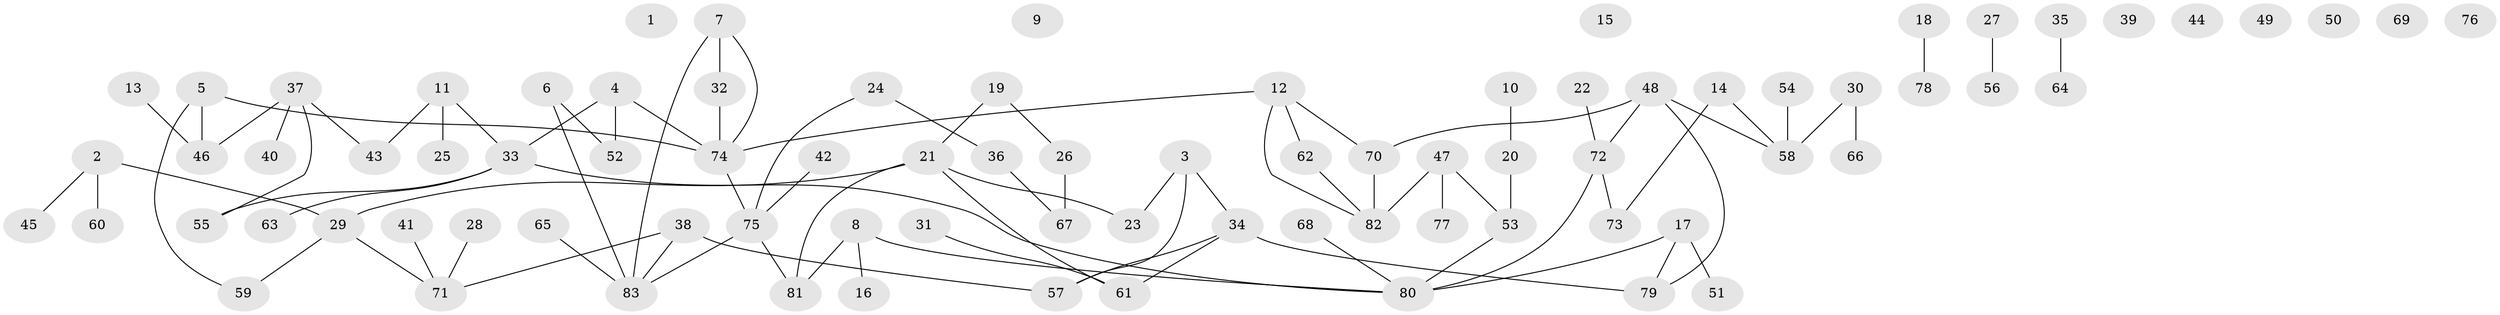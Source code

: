 // Generated by graph-tools (version 1.1) at 2025/33/03/09/25 02:33:43]
// undirected, 83 vertices, 89 edges
graph export_dot {
graph [start="1"]
  node [color=gray90,style=filled];
  1;
  2;
  3;
  4;
  5;
  6;
  7;
  8;
  9;
  10;
  11;
  12;
  13;
  14;
  15;
  16;
  17;
  18;
  19;
  20;
  21;
  22;
  23;
  24;
  25;
  26;
  27;
  28;
  29;
  30;
  31;
  32;
  33;
  34;
  35;
  36;
  37;
  38;
  39;
  40;
  41;
  42;
  43;
  44;
  45;
  46;
  47;
  48;
  49;
  50;
  51;
  52;
  53;
  54;
  55;
  56;
  57;
  58;
  59;
  60;
  61;
  62;
  63;
  64;
  65;
  66;
  67;
  68;
  69;
  70;
  71;
  72;
  73;
  74;
  75;
  76;
  77;
  78;
  79;
  80;
  81;
  82;
  83;
  2 -- 29;
  2 -- 45;
  2 -- 60;
  3 -- 23;
  3 -- 34;
  3 -- 57;
  4 -- 33;
  4 -- 52;
  4 -- 74;
  5 -- 46;
  5 -- 59;
  5 -- 74;
  6 -- 52;
  6 -- 83;
  7 -- 32;
  7 -- 74;
  7 -- 83;
  8 -- 16;
  8 -- 80;
  8 -- 81;
  10 -- 20;
  11 -- 25;
  11 -- 33;
  11 -- 43;
  12 -- 62;
  12 -- 70;
  12 -- 74;
  12 -- 82;
  13 -- 46;
  14 -- 58;
  14 -- 73;
  17 -- 51;
  17 -- 79;
  17 -- 80;
  18 -- 78;
  19 -- 21;
  19 -- 26;
  20 -- 53;
  21 -- 23;
  21 -- 29;
  21 -- 61;
  21 -- 81;
  22 -- 72;
  24 -- 36;
  24 -- 75;
  26 -- 67;
  27 -- 56;
  28 -- 71;
  29 -- 59;
  29 -- 71;
  30 -- 58;
  30 -- 66;
  31 -- 61;
  32 -- 74;
  33 -- 55;
  33 -- 63;
  33 -- 80;
  34 -- 57;
  34 -- 61;
  34 -- 79;
  35 -- 64;
  36 -- 67;
  37 -- 40;
  37 -- 43;
  37 -- 46;
  37 -- 55;
  38 -- 57;
  38 -- 71;
  38 -- 83;
  41 -- 71;
  42 -- 75;
  47 -- 53;
  47 -- 77;
  47 -- 82;
  48 -- 58;
  48 -- 70;
  48 -- 72;
  48 -- 79;
  53 -- 80;
  54 -- 58;
  62 -- 82;
  65 -- 83;
  68 -- 80;
  70 -- 82;
  72 -- 73;
  72 -- 80;
  74 -- 75;
  75 -- 81;
  75 -- 83;
}
